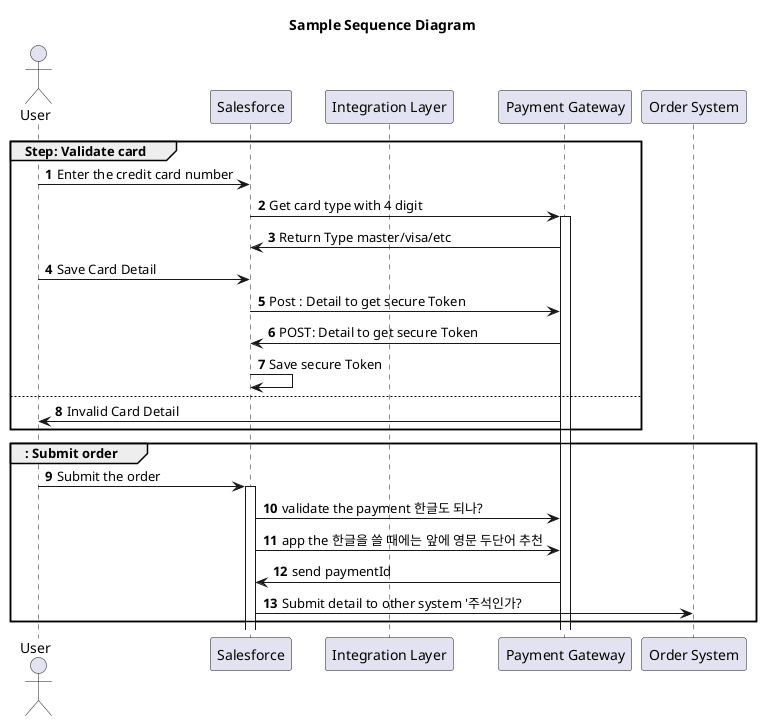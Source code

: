 @startuml

title "Sample Sequence Diagram"

actor User as EndUser

participant Salesforce as SFDC
participant "Integration Layer" as ESB
participant "Payment Gateway" as payGateway
participant "Order System" as order 

group Step: Validate card
    autonumber
    EndUser -> SFDC : Enter the credit card number
    SFDC -> payGateway ++: Get card type with 4 digit
    SFDC <- payGateway : Return Type master/visa/etc
    EndUser -> SFDC : Save Card Detail
    SFDC -> payGateway : Post : Detail to get secure Token
    SFDC <- payGateway : POST: Detail to get secure Token
    SFDC -> SFDC : Save secure Token
    else
    EndUser <- payGateway : Invalid Card Detail
end

group : Submit order 
    EndUser -> SFDC ++: Submit the order
    SFDC -> payGateway : validate the payment 한글도 되나?
    SFDC -> payGateway : app the 한글을 쓸 때에는 앞에 영문 두단어 추천
    SFDC <- payGateway : send paymentId
    SFDC -> order : Submit detail to other system '주석인가?

end 
@enduml